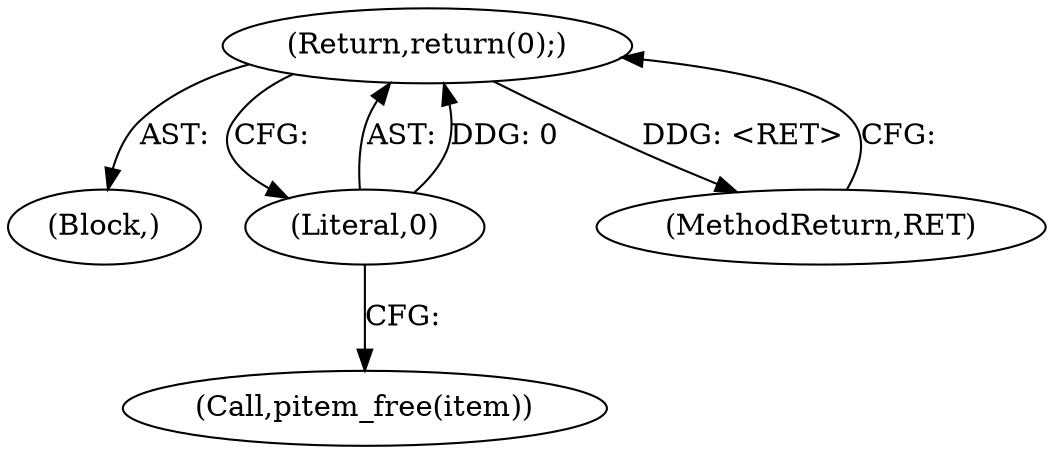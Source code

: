 digraph "1_openssl_103b171d8fc282ef435f8de9afbf7782e312961f@del" {
"1000289" [label="(Return,return(0);)"];
"1000290" [label="(Literal,0)"];
"1000290" [label="(Literal,0)"];
"1000287" [label="(Call,pitem_free(item))"];
"1000281" [label="(Block,)"];
"1000289" [label="(Return,return(0);)"];
"1000293" [label="(MethodReturn,RET)"];
"1000289" -> "1000281"  [label="AST: "];
"1000289" -> "1000290"  [label="CFG: "];
"1000290" -> "1000289"  [label="AST: "];
"1000293" -> "1000289"  [label="CFG: "];
"1000289" -> "1000293"  [label="DDG: <RET>"];
"1000290" -> "1000289"  [label="DDG: 0"];
"1000290" -> "1000287"  [label="CFG: "];
}
